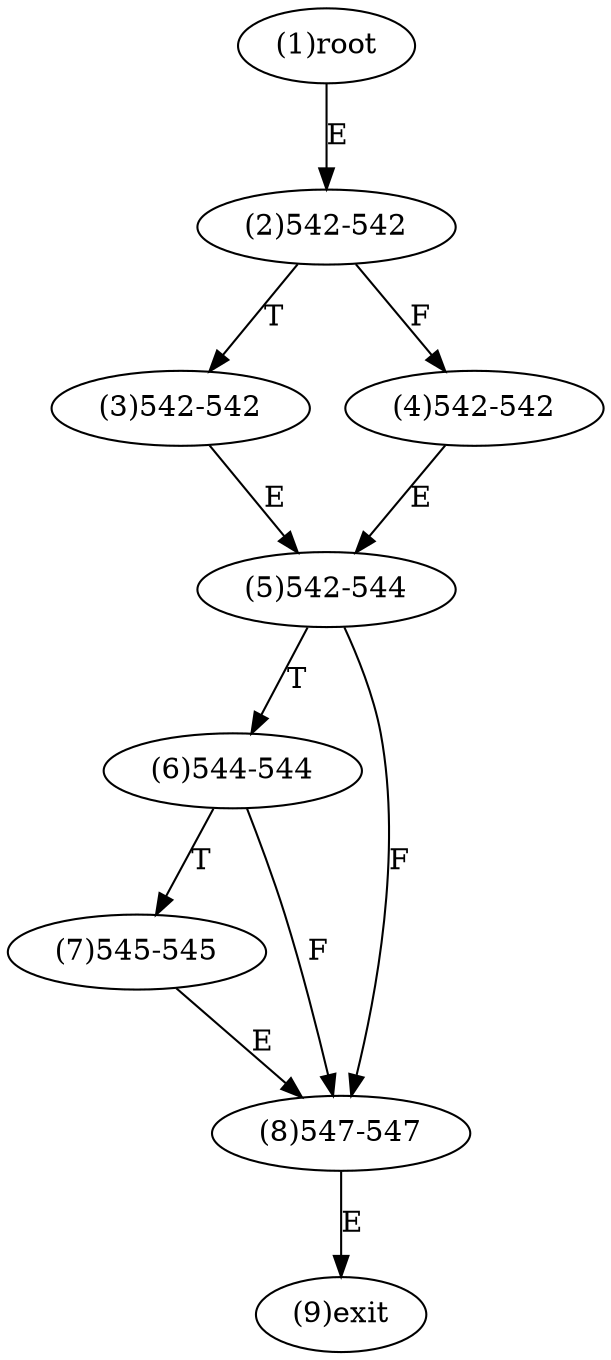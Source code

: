digraph "" { 
1[ label="(1)root"];
2[ label="(2)542-542"];
3[ label="(3)542-542"];
4[ label="(4)542-542"];
5[ label="(5)542-544"];
6[ label="(6)544-544"];
7[ label="(7)545-545"];
8[ label="(8)547-547"];
9[ label="(9)exit"];
1->2[ label="E"];
2->4[ label="F"];
2->3[ label="T"];
3->5[ label="E"];
4->5[ label="E"];
5->8[ label="F"];
5->6[ label="T"];
6->8[ label="F"];
6->7[ label="T"];
7->8[ label="E"];
8->9[ label="E"];
}
